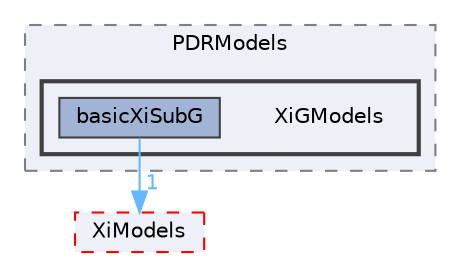 digraph "applications/solvers/combustion/PDRFoam/PDRModels/XiGModels"
{
 // LATEX_PDF_SIZE
  bgcolor="transparent";
  edge [fontname=Helvetica,fontsize=10,labelfontname=Helvetica,labelfontsize=10];
  node [fontname=Helvetica,fontsize=10,shape=box,height=0.2,width=0.4];
  compound=true
  subgraph clusterdir_f1651a0ed0bf74a29170ecd2526abc49 {
    graph [ bgcolor="#edf0f7", pencolor="grey50", label="PDRModels", fontname=Helvetica,fontsize=10 style="filled,dashed", URL="dir_f1651a0ed0bf74a29170ecd2526abc49.html",tooltip=""]
  subgraph clusterdir_bb04452f6584ce1df50b2a705152ed87 {
    graph [ bgcolor="#edf0f7", pencolor="grey25", label="", fontname=Helvetica,fontsize=10 style="filled,bold", URL="dir_bb04452f6584ce1df50b2a705152ed87.html",tooltip=""]
    dir_bb04452f6584ce1df50b2a705152ed87 [shape=plaintext, label="XiGModels"];
  dir_5e940d13b778b283daea8f6e6f3f527a [label="basicXiSubG", fillcolor="#a2b4d6", color="grey25", style="filled", URL="dir_5e940d13b778b283daea8f6e6f3f527a.html",tooltip=""];
  }
  }
  dir_875d300f7c06ad3c5c9e587b64daa300 [label="XiModels", fillcolor="#edf0f7", color="red", style="filled,dashed", URL="dir_875d300f7c06ad3c5c9e587b64daa300.html",tooltip=""];
  dir_5e940d13b778b283daea8f6e6f3f527a->dir_875d300f7c06ad3c5c9e587b64daa300 [headlabel="1", labeldistance=1.5 headhref="dir_000254_004442.html" href="dir_000254_004442.html" color="steelblue1" fontcolor="steelblue1"];
}
